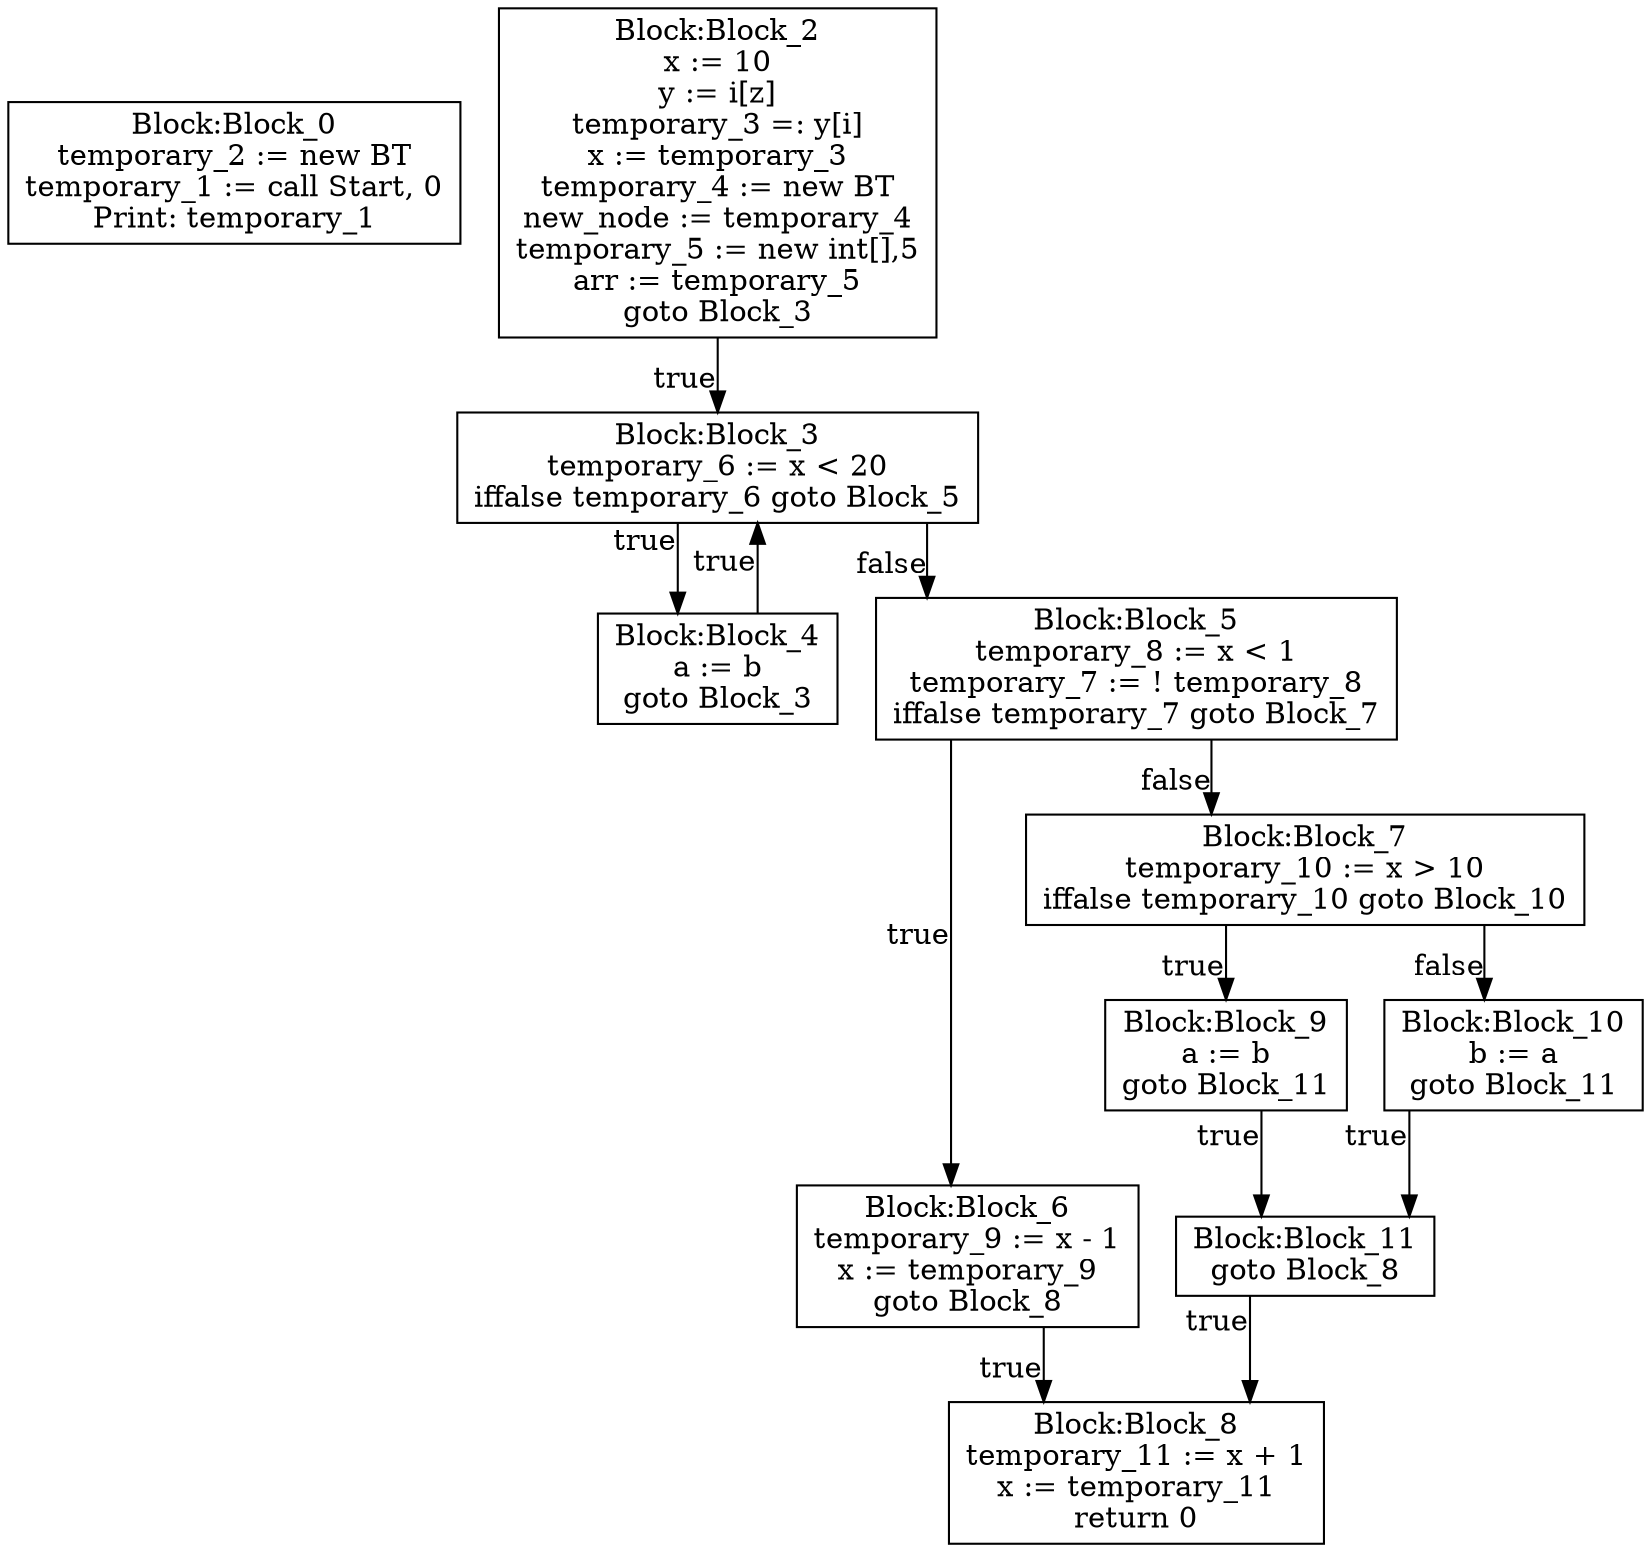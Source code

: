 digraph {
graph [ splines = ortho ]
	node [ shape = box ];
Block_0 [label="Block:Block_0
temporary_2 := new BT
temporary_1 := call Start, 0
Print: temporary_1"];
Block_2 [label="Block:Block_2
x := 10
y := i[z]
temporary_3 =: y[i]
x := temporary_3
temporary_4 := new BT
new_node := temporary_4
temporary_5 := new int[],5
arr := temporary_5
goto Block_3"];
Block_2 -> Block_3 [xlabel = "true"]
Block_3 [label="Block:Block_3
temporary_6 := x < 20
iffalse temporary_6 goto Block_5"];
Block_3 -> Block_4 [xlabel = "true"]
Block_4 [label="Block:Block_4
a := b
goto Block_3"];
Block_4 -> Block_3 [xlabel = "true"]
Block_3 -> Block_5 [xlabel = "false"]
Block_5 [label="Block:Block_5
temporary_8 := x < 1
temporary_7 := ! temporary_8
iffalse temporary_7 goto Block_7"];
Block_5 -> Block_6 [xlabel = "true"]
Block_6 [label="Block:Block_6
temporary_9 := x - 1
x := temporary_9
goto Block_8"];
Block_6 -> Block_8 [xlabel = "true"]
Block_8 [label="Block:Block_8
temporary_11 := x + 1
x := temporary_11
return 0"];
Block_5 -> Block_7 [xlabel = "false"]
Block_7 [label="Block:Block_7
temporary_10 := x > 10
iffalse temporary_10 goto Block_10"];
Block_7 -> Block_9 [xlabel = "true"]
Block_9 [label="Block:Block_9
a := b
goto Block_11"];
Block_9 -> Block_11 [xlabel = "true"]
Block_11 [label="Block:Block_11
goto Block_8"];
Block_11 -> Block_8 [xlabel = "true"]
Block_7 -> Block_10 [xlabel = "false"]
Block_10 [label="Block:Block_10
b := a
goto Block_11"];
Block_10 -> Block_11 [xlabel = "true"]
}
